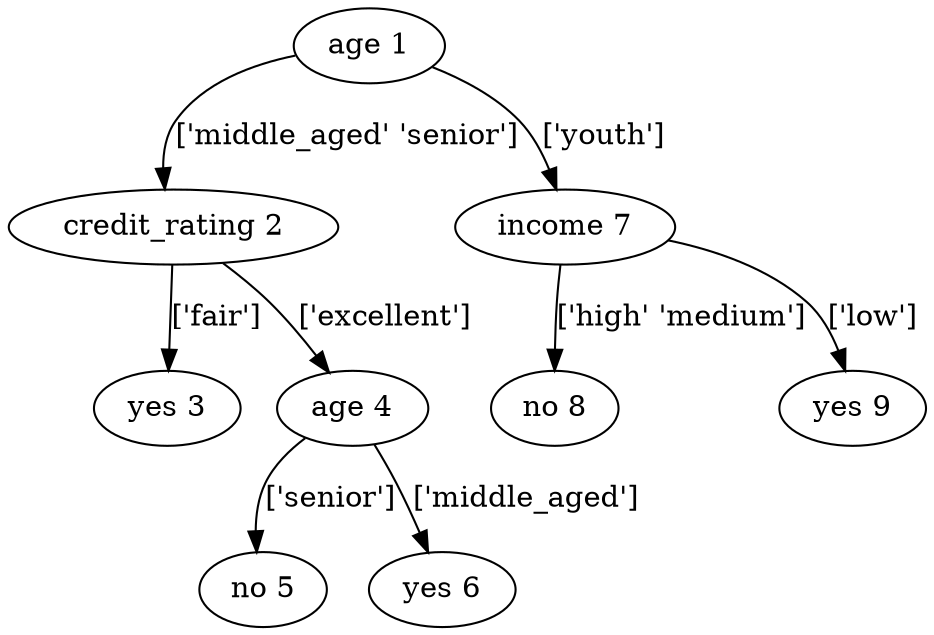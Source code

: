 digraph tree {
    "age 1";
    "credit_rating 2";
    "yes 3";
    "age 4";
    "no 5";
    "yes 6";
    "income 7";
    "no 8";
    "yes 9";
    "age 1" -> "credit_rating 2" [label="['middle_aged' 'senior']"];
    "age 1" -> "income 7" [label="['youth']"];
    "credit_rating 2" -> "yes 3" [label="['fair']"];
    "credit_rating 2" -> "age 4" [label="['excellent']"];
    "age 4" -> "no 5" [label="['senior']"];
    "age 4" -> "yes 6" [label="['middle_aged']"];
    "income 7" -> "no 8" [label="['high' 'medium']"];
    "income 7" -> "yes 9" [label="['low']"];
}
